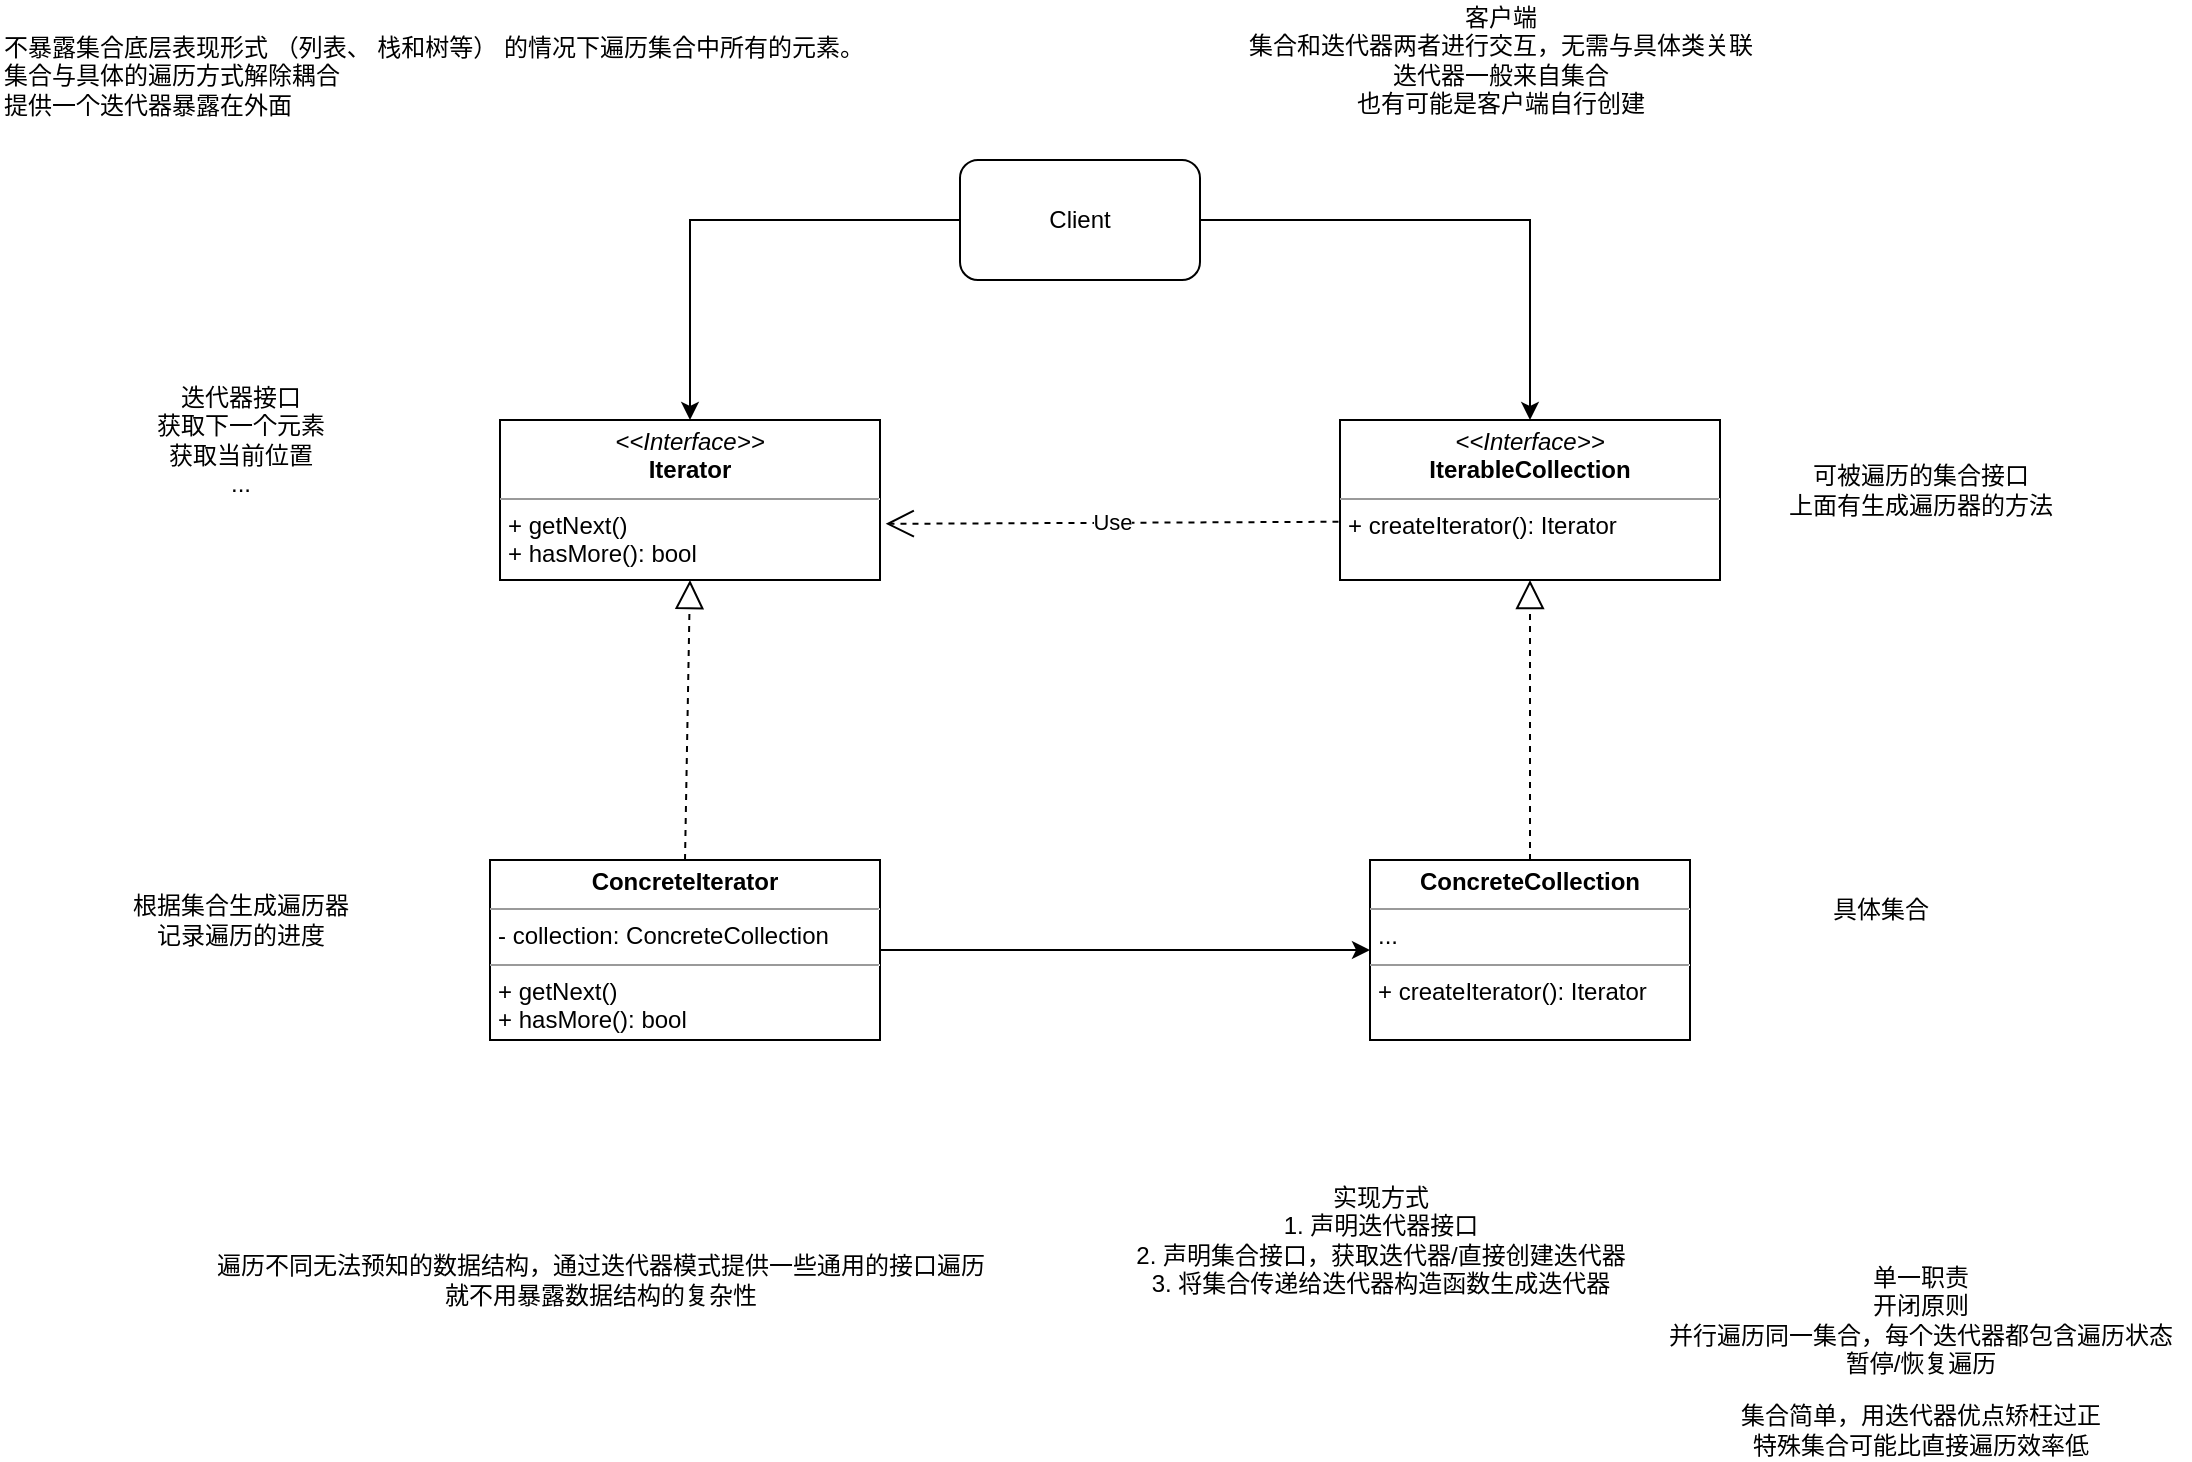 <mxfile version="16.1.2" type="device"><diagram id="-Cd3X9leC9TZ8zC105Wl" name="第 1 页"><mxGraphModel dx="1164" dy="846" grid="1" gridSize="10" guides="1" tooltips="1" connect="1" arrows="1" fold="1" page="1" pageScale="1" pageWidth="1169" pageHeight="827" math="0" shadow="0"><root><mxCell id="0"/><mxCell id="1" parent="0"/><mxCell id="VGNkT_dP3WK5tGKLqdT9-1" value="不暴露集合底层表现形式 （列表、 栈和树等） 的情况下遍历集合中所有的元素。&lt;br&gt;集合与具体的遍历方式解除耦合&lt;br&gt;提供一个迭代器暴露在外面" style="text;whiteSpace=wrap;html=1;" vertex="1" parent="1"><mxGeometry x="50" y="40" width="470" height="30" as="geometry"/></mxCell><mxCell id="VGNkT_dP3WK5tGKLqdT9-10" style="edgeStyle=orthogonalEdgeStyle;rounded=0;orthogonalLoop=1;jettySize=auto;html=1;entryX=0.5;entryY=0;entryDx=0;entryDy=0;" edge="1" parent="1" source="VGNkT_dP3WK5tGKLqdT9-2" target="VGNkT_dP3WK5tGKLqdT9-3"><mxGeometry relative="1" as="geometry"/></mxCell><mxCell id="VGNkT_dP3WK5tGKLqdT9-11" style="edgeStyle=orthogonalEdgeStyle;rounded=0;orthogonalLoop=1;jettySize=auto;html=1;entryX=0.5;entryY=0;entryDx=0;entryDy=0;" edge="1" parent="1" source="VGNkT_dP3WK5tGKLqdT9-2" target="VGNkT_dP3WK5tGKLqdT9-5"><mxGeometry relative="1" as="geometry"/></mxCell><mxCell id="VGNkT_dP3WK5tGKLqdT9-2" value="Client" style="rounded=1;whiteSpace=wrap;html=1;" vertex="1" parent="1"><mxGeometry x="530" y="110" width="120" height="60" as="geometry"/></mxCell><mxCell id="VGNkT_dP3WK5tGKLqdT9-3" value="&lt;p style=&quot;margin: 0px ; margin-top: 4px ; text-align: center&quot;&gt;&lt;i&gt;&amp;lt;&amp;lt;Interface&amp;gt;&amp;gt;&lt;/i&gt;&lt;br&gt;&lt;b&gt;Iterator&lt;/b&gt;&lt;/p&gt;&lt;hr size=&quot;1&quot;&gt;&lt;p style=&quot;margin: 0px ; margin-left: 4px&quot;&gt;&lt;/p&gt;&lt;p style=&quot;margin: 0px ; margin-left: 4px&quot;&gt;+ getNext()&lt;br&gt;+ hasMore(): bool&lt;/p&gt;" style="verticalAlign=top;align=left;overflow=fill;fontSize=12;fontFamily=Helvetica;html=1;" vertex="1" parent="1"><mxGeometry x="300" y="240" width="190" height="80" as="geometry"/></mxCell><mxCell id="VGNkT_dP3WK5tGKLqdT9-5" value="&lt;p style=&quot;margin: 0px ; margin-top: 4px ; text-align: center&quot;&gt;&lt;i&gt;&amp;lt;&amp;lt;Interface&amp;gt;&amp;gt;&lt;/i&gt;&lt;br&gt;&lt;b&gt;IterableCollection&lt;/b&gt;&lt;/p&gt;&lt;hr size=&quot;1&quot;&gt;&lt;p style=&quot;margin: 0px ; margin-left: 4px&quot;&gt;&lt;span&gt;+ createIterator(): Iterator&lt;/span&gt;&lt;br&gt;&lt;/p&gt;" style="verticalAlign=top;align=left;overflow=fill;fontSize=12;fontFamily=Helvetica;html=1;" vertex="1" parent="1"><mxGeometry x="720" y="240" width="190" height="80" as="geometry"/></mxCell><mxCell id="VGNkT_dP3WK5tGKLqdT9-7" value="&lt;p style=&quot;margin: 0px ; margin-top: 4px ; text-align: center&quot;&gt;&lt;b&gt;ConcreteCollection&lt;/b&gt;&lt;/p&gt;&lt;hr size=&quot;1&quot;&gt;&lt;p style=&quot;margin: 0px ; margin-left: 4px&quot;&gt;...&lt;/p&gt;&lt;hr size=&quot;1&quot;&gt;&lt;p style=&quot;margin: 0px ; margin-left: 4px&quot;&gt;+ createIterator(): Iterator&lt;/p&gt;" style="verticalAlign=top;align=left;overflow=fill;fontSize=12;fontFamily=Helvetica;html=1;" vertex="1" parent="1"><mxGeometry x="735" y="460" width="160" height="90" as="geometry"/></mxCell><mxCell id="VGNkT_dP3WK5tGKLqdT9-9" style="edgeStyle=orthogonalEdgeStyle;rounded=0;orthogonalLoop=1;jettySize=auto;html=1;entryX=0;entryY=0.5;entryDx=0;entryDy=0;" edge="1" parent="1" source="VGNkT_dP3WK5tGKLqdT9-8" target="VGNkT_dP3WK5tGKLqdT9-7"><mxGeometry relative="1" as="geometry"/></mxCell><mxCell id="VGNkT_dP3WK5tGKLqdT9-8" value="&lt;p style=&quot;margin: 0px ; margin-top: 4px ; text-align: center&quot;&gt;&lt;b&gt;ConcreteIterator&lt;/b&gt;&lt;/p&gt;&lt;hr size=&quot;1&quot;&gt;&lt;p style=&quot;margin: 0px ; margin-left: 4px&quot;&gt;- collection: ConcreteCollection&lt;/p&gt;&lt;hr size=&quot;1&quot;&gt;&lt;p style=&quot;margin: 0px ; margin-left: 4px&quot;&gt;+ getNext()&lt;/p&gt;&lt;p style=&quot;margin: 0px ; margin-left: 4px&quot;&gt;+ hasMore(): bool&lt;/p&gt;" style="verticalAlign=top;align=left;overflow=fill;fontSize=12;fontFamily=Helvetica;html=1;" vertex="1" parent="1"><mxGeometry x="295" y="460" width="195" height="90" as="geometry"/></mxCell><mxCell id="VGNkT_dP3WK5tGKLqdT9-12" value="Use" style="endArrow=open;endSize=12;dashed=1;html=1;rounded=0;exitX=-0.004;exitY=0.636;exitDx=0;exitDy=0;exitPerimeter=0;entryX=1.015;entryY=0.649;entryDx=0;entryDy=0;entryPerimeter=0;" edge="1" parent="1" source="VGNkT_dP3WK5tGKLqdT9-5" target="VGNkT_dP3WK5tGKLqdT9-3"><mxGeometry width="160" relative="1" as="geometry"><mxPoint x="670" y="350" as="sourcePoint"/><mxPoint x="830" y="350" as="targetPoint"/></mxGeometry></mxCell><mxCell id="VGNkT_dP3WK5tGKLqdT9-13" value="" style="endArrow=block;dashed=1;endFill=0;endSize=12;html=1;rounded=0;exitX=0.5;exitY=0;exitDx=0;exitDy=0;entryX=0.5;entryY=1;entryDx=0;entryDy=0;" edge="1" parent="1" source="VGNkT_dP3WK5tGKLqdT9-8" target="VGNkT_dP3WK5tGKLqdT9-3"><mxGeometry width="160" relative="1" as="geometry"><mxPoint x="670" y="350" as="sourcePoint"/><mxPoint x="830" y="350" as="targetPoint"/></mxGeometry></mxCell><mxCell id="VGNkT_dP3WK5tGKLqdT9-14" value="" style="endArrow=block;dashed=1;endFill=0;endSize=12;html=1;rounded=0;exitX=0.5;exitY=0;exitDx=0;exitDy=0;entryX=0.5;entryY=1;entryDx=0;entryDy=0;" edge="1" parent="1" source="VGNkT_dP3WK5tGKLqdT9-7" target="VGNkT_dP3WK5tGKLqdT9-5"><mxGeometry width="160" relative="1" as="geometry"><mxPoint x="670" y="350" as="sourcePoint"/><mxPoint x="830" y="350" as="targetPoint"/></mxGeometry></mxCell><mxCell id="VGNkT_dP3WK5tGKLqdT9-15" value="迭代器接口&lt;br&gt;获取下一个元素&lt;br&gt;获取当前位置&lt;br&gt;..." style="text;html=1;align=center;verticalAlign=middle;resizable=0;points=[];autosize=1;strokeColor=none;fillColor=none;" vertex="1" parent="1"><mxGeometry x="120" y="220" width="100" height="60" as="geometry"/></mxCell><mxCell id="VGNkT_dP3WK5tGKLqdT9-16" value="根据集合生成遍历器&lt;br&gt;记录遍历的进度" style="text;html=1;align=center;verticalAlign=middle;resizable=0;points=[];autosize=1;strokeColor=none;fillColor=none;" vertex="1" parent="1"><mxGeometry x="110" y="475" width="120" height="30" as="geometry"/></mxCell><mxCell id="VGNkT_dP3WK5tGKLqdT9-17" value="可被遍历的集合接口&lt;br&gt;上面有生成遍历器的方法" style="text;html=1;align=center;verticalAlign=middle;resizable=0;points=[];autosize=1;strokeColor=none;fillColor=none;" vertex="1" parent="1"><mxGeometry x="935" y="260" width="150" height="30" as="geometry"/></mxCell><mxCell id="VGNkT_dP3WK5tGKLqdT9-18" value="具体集合" style="text;html=1;align=center;verticalAlign=middle;resizable=0;points=[];autosize=1;strokeColor=none;fillColor=none;" vertex="1" parent="1"><mxGeometry x="960" y="475" width="60" height="20" as="geometry"/></mxCell><mxCell id="VGNkT_dP3WK5tGKLqdT9-19" value="客户端&lt;br&gt;集合和迭代器两者进行交互，无需与具体类关联&lt;br&gt;迭代器一般来自集合&lt;br&gt;也有可能是客户端自行创建" style="text;html=1;align=center;verticalAlign=middle;resizable=0;points=[];autosize=1;strokeColor=none;fillColor=none;" vertex="1" parent="1"><mxGeometry x="665" y="30" width="270" height="60" as="geometry"/></mxCell><mxCell id="VGNkT_dP3WK5tGKLqdT9-20" value="遍历不同无法预知的数据结构，通过迭代器模式提供一些通用的接口遍历&lt;br&gt;就不用暴露数据结构的复杂性" style="text;html=1;align=center;verticalAlign=middle;resizable=0;points=[];autosize=1;strokeColor=none;fillColor=none;" vertex="1" parent="1"><mxGeometry x="150" y="655" width="400" height="30" as="geometry"/></mxCell><mxCell id="VGNkT_dP3WK5tGKLqdT9-21" value="实现方式&lt;br&gt;1. 声明迭代器接口&lt;br&gt;2. 声明集合接口，获取迭代器/直接创建迭代器&lt;br&gt;3. 将集合传递给迭代器构造函数生成迭代器" style="text;html=1;align=center;verticalAlign=middle;resizable=0;points=[];autosize=1;strokeColor=none;fillColor=none;" vertex="1" parent="1"><mxGeometry x="610" y="620" width="260" height="60" as="geometry"/></mxCell><mxCell id="VGNkT_dP3WK5tGKLqdT9-22" value="单一职责&lt;br&gt;开闭原则&lt;br&gt;并行遍历同一集合，每个迭代器都包含遍历状态&lt;br&gt;暂停/恢复遍历" style="text;html=1;align=center;verticalAlign=middle;resizable=0;points=[];autosize=1;strokeColor=none;fillColor=none;" vertex="1" parent="1"><mxGeometry x="875" y="660" width="270" height="60" as="geometry"/></mxCell><mxCell id="VGNkT_dP3WK5tGKLqdT9-23" value="集合简单，用迭代器优点矫枉过正&lt;br&gt;特殊集合可能比直接遍历效率低" style="text;html=1;align=center;verticalAlign=middle;resizable=0;points=[];autosize=1;strokeColor=none;fillColor=none;" vertex="1" parent="1"><mxGeometry x="910" y="730" width="200" height="30" as="geometry"/></mxCell></root></mxGraphModel></diagram></mxfile>